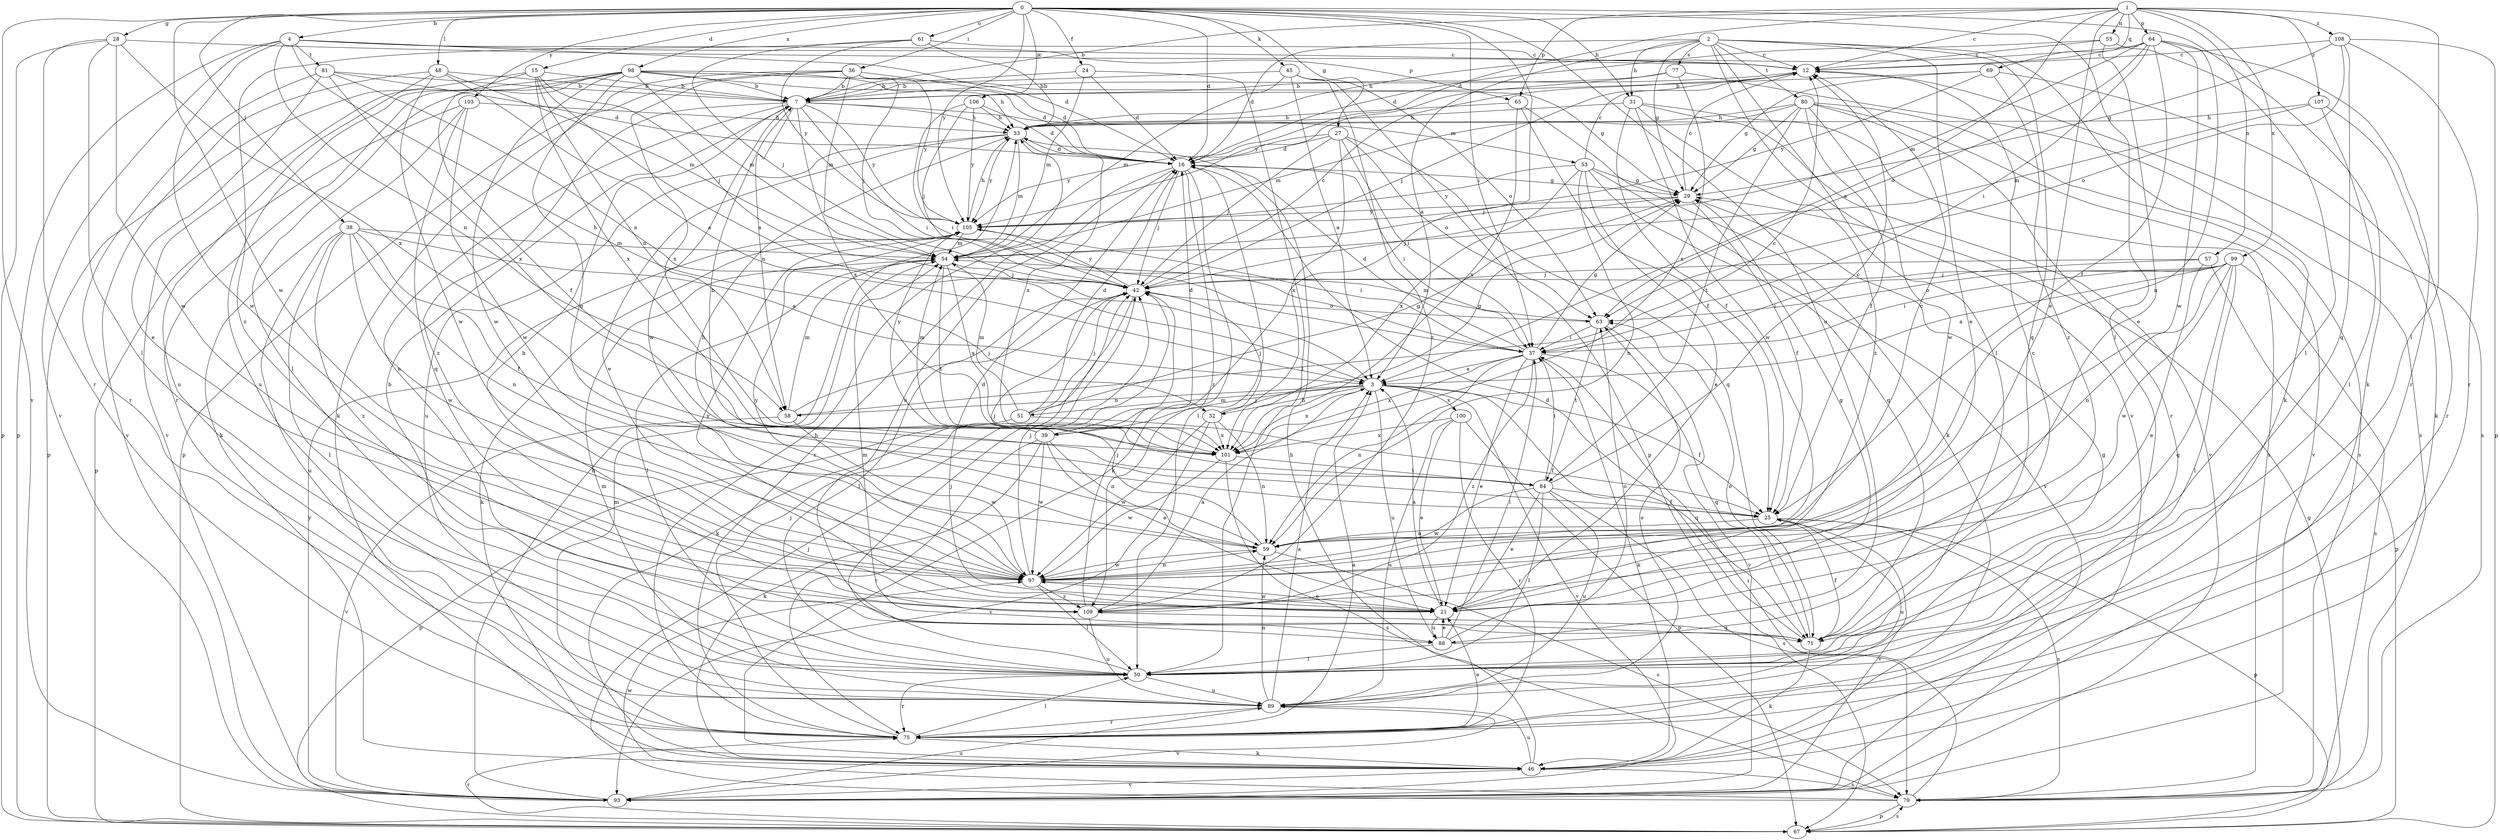 strict digraph  {
0;
1;
2;
3;
4;
7;
12;
15;
16;
21;
24;
25;
27;
28;
29;
31;
32;
33;
36;
37;
38;
39;
42;
45;
46;
48;
50;
51;
53;
54;
55;
57;
58;
59;
61;
63;
64;
65;
67;
69;
71;
75;
77;
79;
80;
81;
84;
88;
89;
93;
97;
98;
99;
100;
101;
103;
105;
106;
107;
108;
109;
0 -> 4  [label=b];
0 -> 15  [label=d];
0 -> 16  [label=d];
0 -> 24  [label=f];
0 -> 27  [label=g];
0 -> 28  [label=g];
0 -> 31  [label=h];
0 -> 36  [label=i];
0 -> 37  [label=i];
0 -> 38  [label=j];
0 -> 39  [label=j];
0 -> 45  [label=k];
0 -> 46  [label=k];
0 -> 48  [label=l];
0 -> 50  [label=l];
0 -> 61  [label=o];
0 -> 88  [label=u];
0 -> 93  [label=v];
0 -> 97  [label=w];
0 -> 98  [label=x];
0 -> 103  [label=y];
0 -> 105  [label=y];
0 -> 106  [label=z];
1 -> 3  [label=a];
1 -> 7  [label=b];
1 -> 12  [label=c];
1 -> 16  [label=d];
1 -> 21  [label=e];
1 -> 50  [label=l];
1 -> 55  [label=n];
1 -> 57  [label=n];
1 -> 64  [label=p];
1 -> 65  [label=p];
1 -> 69  [label=q];
1 -> 99  [label=x];
1 -> 107  [label=z];
1 -> 108  [label=z];
2 -> 3  [label=a];
2 -> 12  [label=c];
2 -> 16  [label=d];
2 -> 21  [label=e];
2 -> 29  [label=g];
2 -> 31  [label=h];
2 -> 46  [label=k];
2 -> 50  [label=l];
2 -> 71  [label=q];
2 -> 77  [label=s];
2 -> 80  [label=t];
2 -> 93  [label=v];
3 -> 25  [label=f];
3 -> 32  [label=h];
3 -> 39  [label=j];
3 -> 51  [label=m];
3 -> 58  [label=n];
3 -> 71  [label=q];
3 -> 88  [label=u];
3 -> 93  [label=v];
3 -> 100  [label=x];
3 -> 101  [label=x];
4 -> 12  [label=c];
4 -> 16  [label=d];
4 -> 32  [label=h];
4 -> 58  [label=n];
4 -> 65  [label=p];
4 -> 67  [label=p];
4 -> 81  [label=t];
4 -> 93  [label=v];
4 -> 97  [label=w];
7 -> 33  [label=h];
7 -> 37  [label=i];
7 -> 53  [label=m];
7 -> 58  [label=n];
7 -> 88  [label=u];
7 -> 97  [label=w];
7 -> 101  [label=x];
7 -> 105  [label=y];
7 -> 109  [label=z];
12 -> 7  [label=b];
12 -> 42  [label=j];
12 -> 79  [label=s];
15 -> 3  [label=a];
15 -> 7  [label=b];
15 -> 25  [label=f];
15 -> 42  [label=j];
15 -> 58  [label=n];
15 -> 67  [label=p];
15 -> 101  [label=x];
16 -> 29  [label=g];
16 -> 37  [label=i];
16 -> 42  [label=j];
16 -> 46  [label=k];
16 -> 50  [label=l];
16 -> 75  [label=r];
16 -> 88  [label=u];
16 -> 109  [label=z];
21 -> 3  [label=a];
21 -> 7  [label=b];
21 -> 16  [label=d];
21 -> 29  [label=g];
21 -> 88  [label=u];
21 -> 97  [label=w];
21 -> 105  [label=y];
24 -> 7  [label=b];
24 -> 16  [label=d];
24 -> 50  [label=l];
24 -> 54  [label=m];
25 -> 59  [label=n];
25 -> 67  [label=p];
25 -> 79  [label=s];
25 -> 89  [label=u];
25 -> 93  [label=v];
27 -> 16  [label=d];
27 -> 37  [label=i];
27 -> 42  [label=j];
27 -> 63  [label=o];
27 -> 71  [label=q];
27 -> 101  [label=x];
27 -> 105  [label=y];
28 -> 12  [label=c];
28 -> 50  [label=l];
28 -> 67  [label=p];
28 -> 75  [label=r];
28 -> 97  [label=w];
28 -> 101  [label=x];
29 -> 12  [label=c];
29 -> 25  [label=f];
29 -> 42  [label=j];
29 -> 105  [label=y];
31 -> 25  [label=f];
31 -> 33  [label=h];
31 -> 79  [label=s];
31 -> 93  [label=v];
31 -> 97  [label=w];
31 -> 109  [label=z];
32 -> 29  [label=g];
32 -> 42  [label=j];
32 -> 59  [label=n];
32 -> 93  [label=v];
32 -> 97  [label=w];
32 -> 101  [label=x];
33 -> 16  [label=d];
33 -> 21  [label=e];
33 -> 54  [label=m];
33 -> 89  [label=u];
33 -> 101  [label=x];
33 -> 105  [label=y];
36 -> 7  [label=b];
36 -> 16  [label=d];
36 -> 42  [label=j];
36 -> 46  [label=k];
36 -> 54  [label=m];
36 -> 67  [label=p];
36 -> 101  [label=x];
36 -> 105  [label=y];
37 -> 3  [label=a];
37 -> 16  [label=d];
37 -> 21  [label=e];
37 -> 29  [label=g];
37 -> 46  [label=k];
37 -> 59  [label=n];
37 -> 71  [label=q];
37 -> 101  [label=x];
37 -> 109  [label=z];
38 -> 3  [label=a];
38 -> 25  [label=f];
38 -> 50  [label=l];
38 -> 54  [label=m];
38 -> 59  [label=n];
38 -> 89  [label=u];
38 -> 97  [label=w];
38 -> 109  [label=z];
39 -> 16  [label=d];
39 -> 21  [label=e];
39 -> 46  [label=k];
39 -> 54  [label=m];
39 -> 59  [label=n];
39 -> 75  [label=r];
39 -> 97  [label=w];
39 -> 105  [label=y];
42 -> 12  [label=c];
42 -> 46  [label=k];
42 -> 50  [label=l];
42 -> 63  [label=o];
42 -> 105  [label=y];
45 -> 3  [label=a];
45 -> 7  [label=b];
45 -> 54  [label=m];
45 -> 63  [label=o];
45 -> 67  [label=p];
45 -> 109  [label=z];
46 -> 33  [label=h];
46 -> 79  [label=s];
46 -> 89  [label=u];
46 -> 93  [label=v];
48 -> 3  [label=a];
48 -> 7  [label=b];
48 -> 54  [label=m];
48 -> 89  [label=u];
48 -> 93  [label=v];
48 -> 97  [label=w];
50 -> 7  [label=b];
50 -> 42  [label=j];
50 -> 75  [label=r];
50 -> 89  [label=u];
51 -> 16  [label=d];
51 -> 25  [label=f];
51 -> 29  [label=g];
51 -> 42  [label=j];
51 -> 54  [label=m];
51 -> 67  [label=p];
53 -> 12  [label=c];
53 -> 21  [label=e];
53 -> 29  [label=g];
53 -> 59  [label=n];
53 -> 71  [label=q];
53 -> 93  [label=v];
53 -> 101  [label=x];
53 -> 105  [label=y];
54 -> 42  [label=j];
54 -> 50  [label=l];
54 -> 84  [label=t];
54 -> 101  [label=x];
55 -> 12  [label=c];
55 -> 16  [label=d];
55 -> 21  [label=e];
55 -> 50  [label=l];
57 -> 21  [label=e];
57 -> 37  [label=i];
57 -> 42  [label=j];
57 -> 67  [label=p];
58 -> 12  [label=c];
58 -> 42  [label=j];
58 -> 54  [label=m];
58 -> 93  [label=v];
58 -> 97  [label=w];
59 -> 12  [label=c];
59 -> 33  [label=h];
59 -> 42  [label=j];
59 -> 79  [label=s];
59 -> 97  [label=w];
61 -> 12  [label=c];
61 -> 33  [label=h];
61 -> 42  [label=j];
61 -> 105  [label=y];
61 -> 109  [label=z];
63 -> 37  [label=i];
63 -> 54  [label=m];
63 -> 84  [label=t];
63 -> 93  [label=v];
64 -> 12  [label=c];
64 -> 25  [label=f];
64 -> 33  [label=h];
64 -> 37  [label=i];
64 -> 54  [label=m];
64 -> 59  [label=n];
64 -> 63  [label=o];
64 -> 75  [label=r];
64 -> 97  [label=w];
65 -> 25  [label=f];
65 -> 33  [label=h];
65 -> 46  [label=k];
65 -> 101  [label=x];
67 -> 29  [label=g];
67 -> 75  [label=r];
67 -> 79  [label=s];
69 -> 7  [label=b];
69 -> 29  [label=g];
69 -> 46  [label=k];
69 -> 105  [label=y];
69 -> 109  [label=z];
71 -> 16  [label=d];
71 -> 25  [label=f];
71 -> 46  [label=k];
71 -> 54  [label=m];
71 -> 63  [label=o];
75 -> 3  [label=a];
75 -> 21  [label=e];
75 -> 33  [label=h];
75 -> 42  [label=j];
75 -> 46  [label=k];
75 -> 50  [label=l];
75 -> 54  [label=m];
77 -> 7  [label=b];
77 -> 79  [label=s];
77 -> 101  [label=x];
77 -> 105  [label=y];
79 -> 37  [label=i];
79 -> 42  [label=j];
79 -> 67  [label=p];
79 -> 97  [label=w];
80 -> 25  [label=f];
80 -> 29  [label=g];
80 -> 33  [label=h];
80 -> 54  [label=m];
80 -> 75  [label=r];
80 -> 79  [label=s];
80 -> 84  [label=t];
80 -> 93  [label=v];
80 -> 97  [label=w];
81 -> 3  [label=a];
81 -> 7  [label=b];
81 -> 16  [label=d];
81 -> 21  [label=e];
81 -> 75  [label=r];
81 -> 101  [label=x];
84 -> 7  [label=b];
84 -> 12  [label=c];
84 -> 21  [label=e];
84 -> 25  [label=f];
84 -> 37  [label=i];
84 -> 50  [label=l];
84 -> 79  [label=s];
84 -> 89  [label=u];
84 -> 97  [label=w];
88 -> 12  [label=c];
88 -> 21  [label=e];
88 -> 37  [label=i];
88 -> 50  [label=l];
88 -> 63  [label=o];
89 -> 3  [label=a];
89 -> 29  [label=g];
89 -> 54  [label=m];
89 -> 59  [label=n];
89 -> 63  [label=o];
89 -> 75  [label=r];
89 -> 93  [label=v];
93 -> 33  [label=h];
93 -> 89  [label=u];
93 -> 105  [label=y];
97 -> 21  [label=e];
97 -> 42  [label=j];
97 -> 50  [label=l];
97 -> 59  [label=n];
97 -> 105  [label=y];
97 -> 109  [label=z];
98 -> 7  [label=b];
98 -> 16  [label=d];
98 -> 29  [label=g];
98 -> 33  [label=h];
98 -> 50  [label=l];
98 -> 54  [label=m];
98 -> 59  [label=n];
98 -> 75  [label=r];
98 -> 89  [label=u];
98 -> 93  [label=v];
98 -> 97  [label=w];
99 -> 3  [label=a];
99 -> 37  [label=i];
99 -> 42  [label=j];
99 -> 50  [label=l];
99 -> 59  [label=n];
99 -> 63  [label=o];
99 -> 71  [label=q];
99 -> 79  [label=s];
99 -> 97  [label=w];
100 -> 21  [label=e];
100 -> 67  [label=p];
100 -> 75  [label=r];
100 -> 89  [label=u];
100 -> 101  [label=x];
101 -> 79  [label=s];
101 -> 84  [label=t];
101 -> 97  [label=w];
103 -> 33  [label=h];
103 -> 46  [label=k];
103 -> 67  [label=p];
103 -> 71  [label=q];
103 -> 97  [label=w];
105 -> 33  [label=h];
105 -> 37  [label=i];
105 -> 46  [label=k];
105 -> 54  [label=m];
106 -> 16  [label=d];
106 -> 33  [label=h];
106 -> 37  [label=i];
106 -> 42  [label=j];
106 -> 105  [label=y];
107 -> 33  [label=h];
107 -> 50  [label=l];
107 -> 54  [label=m];
107 -> 75  [label=r];
108 -> 12  [label=c];
108 -> 29  [label=g];
108 -> 63  [label=o];
108 -> 67  [label=p];
108 -> 71  [label=q];
108 -> 75  [label=r];
109 -> 3  [label=a];
109 -> 42  [label=j];
109 -> 71  [label=q];
109 -> 89  [label=u];
}
